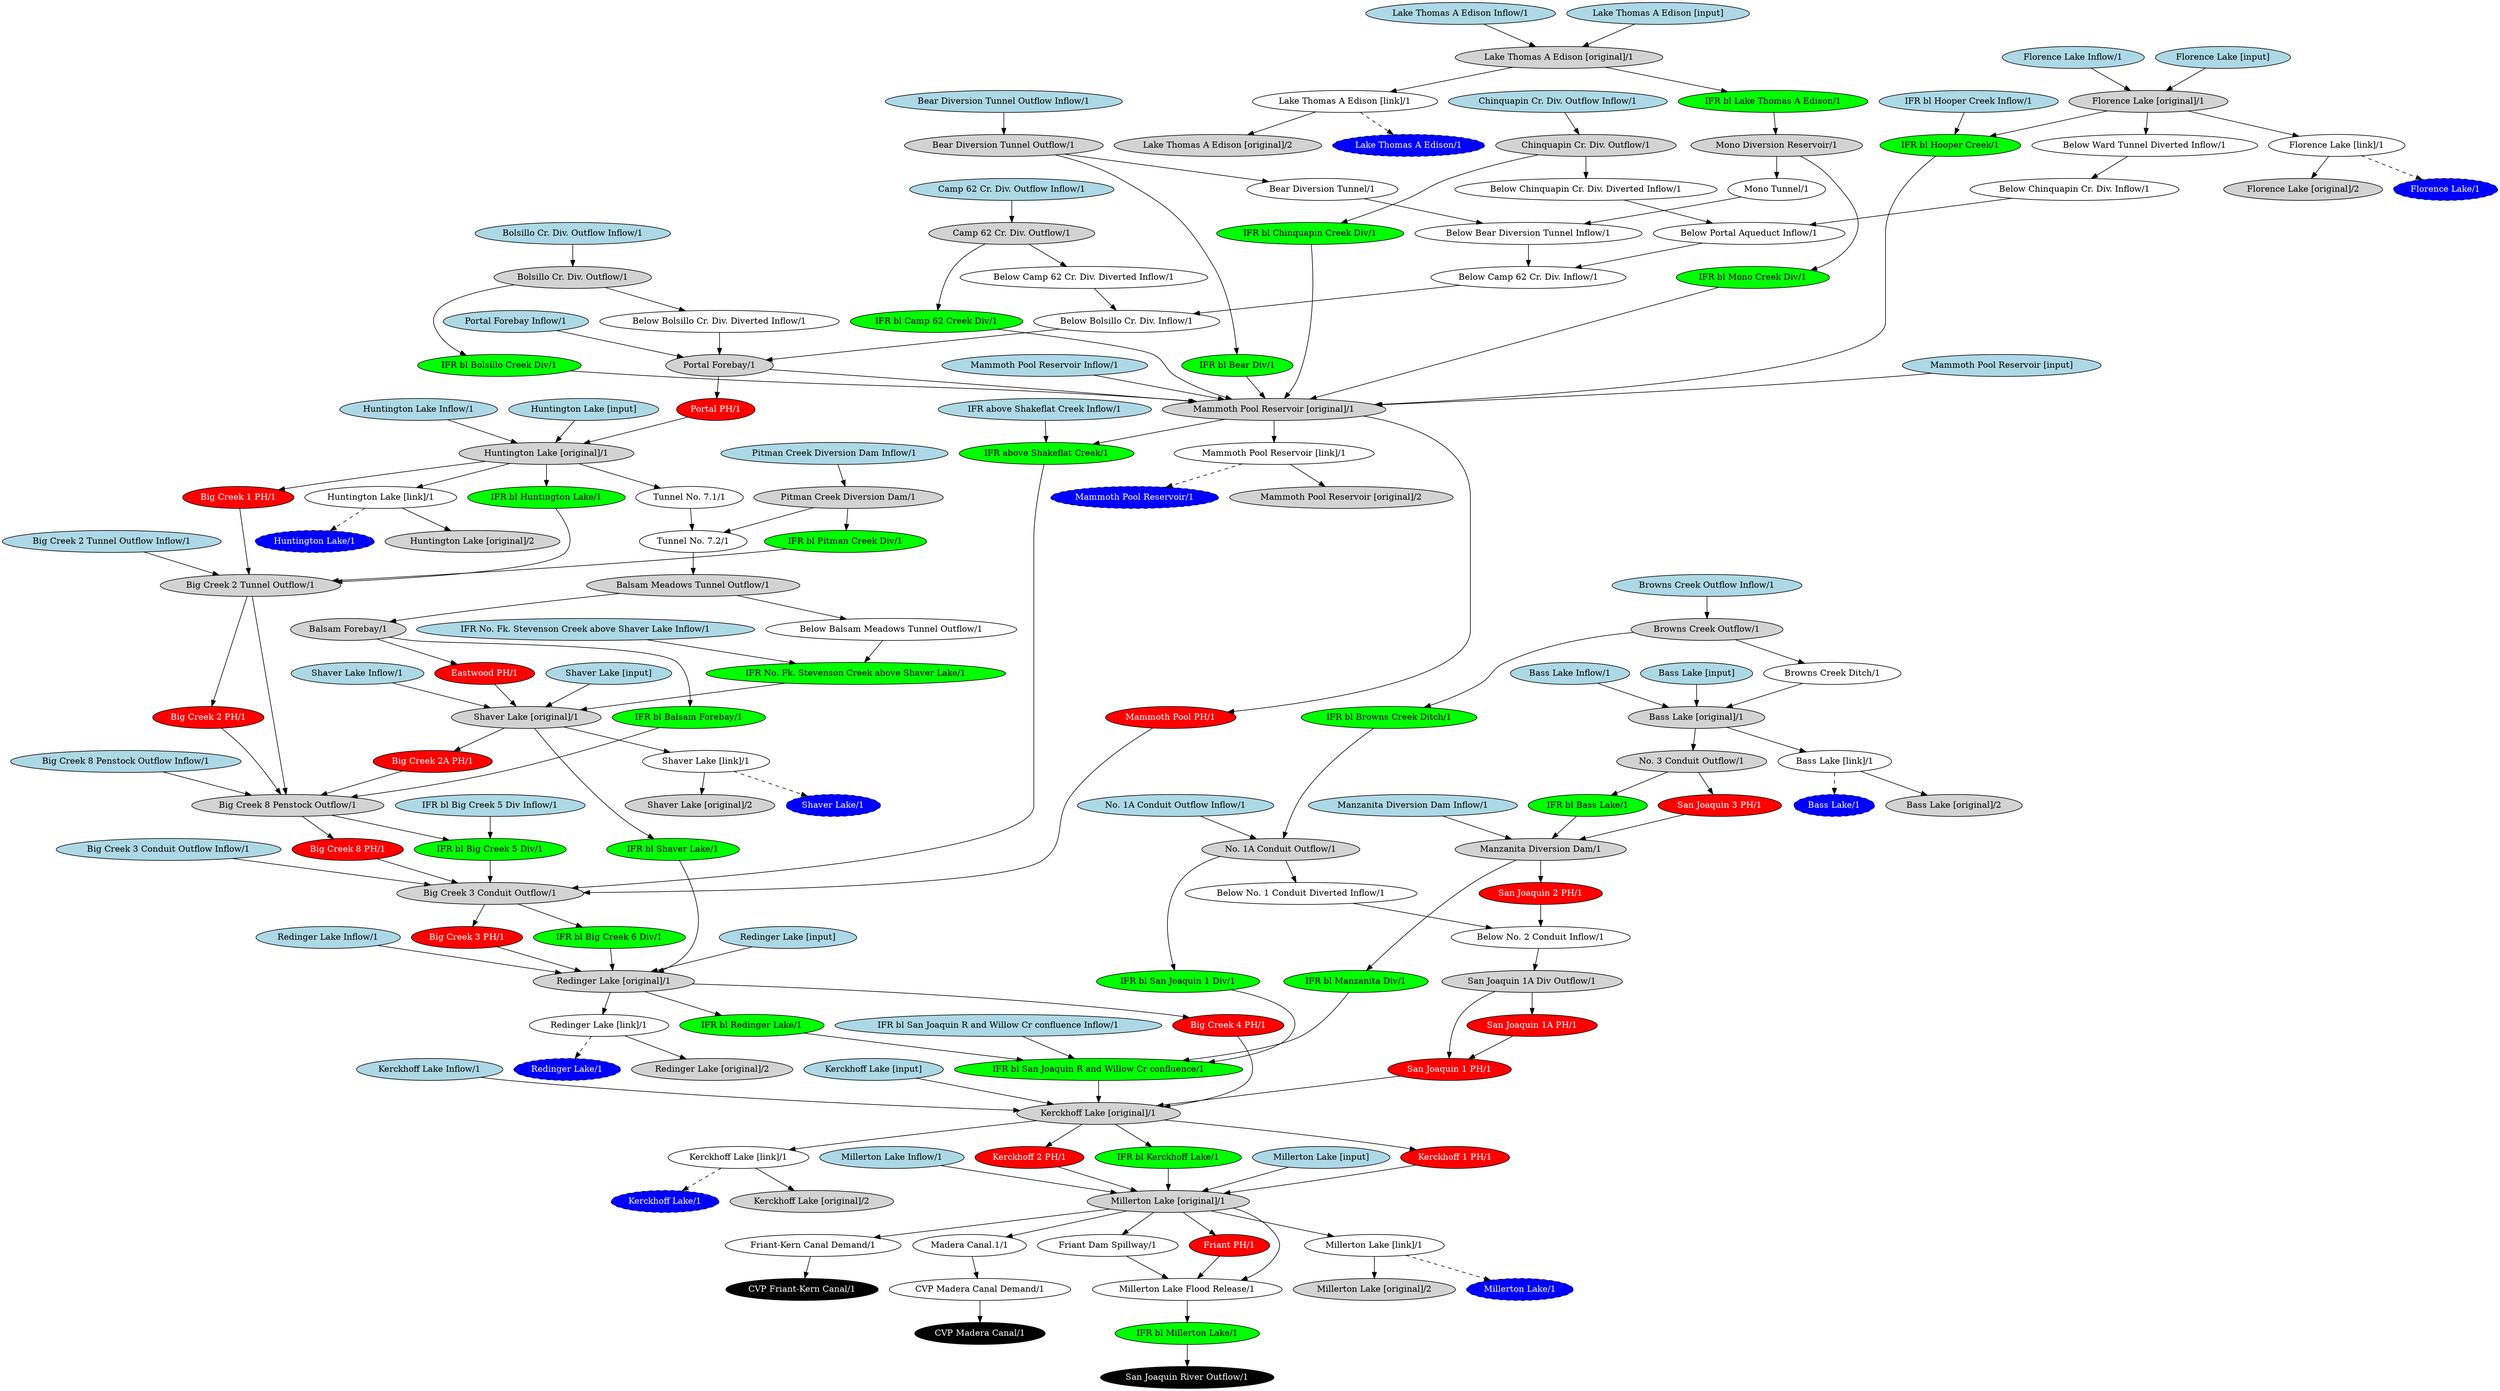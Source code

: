 // upper_san_joaquin
digraph upper_san_joaquin {
	"No. 1A Conduit Outflow Inflow/1" [fillcolor=lightblue fontcolor=black shape=oval style=filled]
	"Manzanita Diversion Dam Inflow/1" [fillcolor=lightblue fontcolor=black shape=oval style=filled]
	"Millerton Lake Inflow/1" [fillcolor=lightblue fontcolor=black shape=oval style=filled]
	"Kerckhoff Lake Inflow/1" [fillcolor=lightblue fontcolor=black shape=oval style=filled]
	"Browns Creek Outflow Inflow/1" [fillcolor=lightblue fontcolor=black shape=oval style=filled]
	"Bass Lake Inflow/1" [fillcolor=lightblue fontcolor=black shape=oval style=filled]
	"Redinger Lake Inflow/1" [fillcolor=lightblue fontcolor=black shape=oval style=filled]
	"Shaver Lake Inflow/1" [fillcolor=lightblue fontcolor=black shape=oval style=filled]
	"Big Creek 3 Conduit Outflow Inflow/1" [fillcolor=lightblue fontcolor=black shape=oval style=filled]
	"IFR above Shakeflat Creek Inflow/1" [fillcolor=lightblue fontcolor=black shape=oval style=filled]
	"Mammoth Pool Reservoir Inflow/1" [fillcolor=lightblue fontcolor=black shape=oval style=filled]
	"Big Creek 8 Penstock Outflow Inflow/1" [fillcolor=lightblue fontcolor=black shape=oval style=filled]
	"Big Creek 2 Tunnel Outflow Inflow/1" [fillcolor=lightblue fontcolor=black shape=oval style=filled]
	"Huntington Lake Inflow/1" [fillcolor=lightblue fontcolor=black shape=oval style=filled]
	"Lake Thomas A Edison Inflow/1" [fillcolor=lightblue fontcolor=black shape=oval style=filled]
	"Portal Forebay Inflow/1" [fillcolor=lightblue fontcolor=black shape=oval style=filled]
	"Bolsillo Cr. Div. Outflow Inflow/1" [fillcolor=lightblue fontcolor=black shape=oval style=filled]
	"Camp 62 Cr. Div. Outflow Inflow/1" [fillcolor=lightblue fontcolor=black shape=oval style=filled]
	"Chinquapin Cr. Div. Outflow Inflow/1" [fillcolor=lightblue fontcolor=black shape=oval style=filled]
	"IFR bl Hooper Creek Inflow/1" [fillcolor=lightblue fontcolor=black shape=oval style=filled]
	"Florence Lake Inflow/1" [fillcolor=lightblue fontcolor=black shape=oval style=filled]
	"IFR No. Fk. Stevenson Creek above Shaver Lake Inflow/1" [fillcolor=lightblue fontcolor=black shape=oval style=filled]
	"IFR bl Big Creek 5 Div Inflow/1" [fillcolor=lightblue fontcolor=black shape=oval style=filled]
	"Bear Diversion Tunnel Outflow Inflow/1" [fillcolor=lightblue fontcolor=black shape=oval style=filled]
	"Pitman Creek Diversion Dam Inflow/1" [fillcolor=lightblue fontcolor=black shape=oval style=filled]
	"IFR bl San Joaquin R and Willow Cr confluence Inflow/1" [fillcolor=lightblue fontcolor=black shape=oval style=filled]
	"Bear Diversion Tunnel/1" [fillcolor=white fontcolor=black shape=oval style=filled]
	"Below Balsam Meadows Tunnel Outflow/1" [fillcolor=white fontcolor=black shape=oval style=filled]
	"Below Bear Diversion Tunnel Inflow/1" [fillcolor=white fontcolor=black shape=oval style=filled]
	"Below Bolsillo Cr. Div. Diverted Inflow/1" [fillcolor=white fontcolor=black shape=oval style=filled]
	"Below Bolsillo Cr. Div. Inflow/1" [fillcolor=white fontcolor=black shape=oval style=filled]
	"Below Camp 62 Cr. Div. Diverted Inflow/1" [fillcolor=white fontcolor=black shape=oval style=filled]
	"Below Camp 62 Cr. Div. Inflow/1" [fillcolor=white fontcolor=black shape=oval style=filled]
	"Below Chinquapin Cr. Div. Diverted Inflow/1" [fillcolor=white fontcolor=black shape=oval style=filled]
	"Below Chinquapin Cr. Div. Inflow/1" [fillcolor=white fontcolor=black shape=oval style=filled]
	"Below No. 1 Conduit Diverted Inflow/1" [fillcolor=white fontcolor=black shape=oval style=filled]
	"Below No. 2 Conduit Inflow/1" [fillcolor=white fontcolor=black shape=oval style=filled]
	"Below Portal Aqueduct Inflow/1" [fillcolor=white fontcolor=black shape=oval style=filled]
	"Below Ward Tunnel Diverted Inflow/1" [fillcolor=white fontcolor=black shape=oval style=filled]
	"Browns Creek Ditch/1" [fillcolor=white fontcolor=black shape=oval style=filled]
	"Friant-Kern Canal Demand/1" [fillcolor=white fontcolor=black shape=oval style=filled]
	"Madera Canal.1/1" [fillcolor=white fontcolor=black shape=oval style=filled]
	"Mono Tunnel/1" [fillcolor=white fontcolor=black shape=oval style=filled]
	"Tunnel No. 7.1/1" [fillcolor=white fontcolor=black shape=oval style=filled]
	"Tunnel No. 7.2/1" [fillcolor=white fontcolor=black shape=oval style=filled]
	"Balsam Forebay/1" [fillcolor=lightgrey fontcolor=black shape=oval style=filled]
	"Balsam Meadows Tunnel Outflow/1" [fillcolor=lightgrey fontcolor=black shape=oval style=filled]
	"Bass Lake [original]/1" [fillcolor=lightgrey fontcolor=black shape=oval style=filled]
	"Bass Lake [input]" [fillcolor=lightblue fontcolor=black shape=oval style=filled]
	"Bass Lake [link]/1" [fillcolor=white fontcolor=black shape=oval style=filled]
	"Bass Lake/1" [fillcolor=blue fontcolor=white shape=oval style="filled,dashed"]
	"Bass Lake [link]/1" -> "Bass Lake/1" [style=dashed]
	"Bass Lake [original]/2" [fillcolor=lightgrey fontcolor=black shape=oval style=filled]
	"Bear Diversion Tunnel Outflow/1" [fillcolor=lightgrey fontcolor=black shape=oval style=filled]
	"Big Creek 1 PH/1" [fillcolor=red fontcolor=white shape=oval style=filled]
	"Big Creek 2 PH/1" [fillcolor=red fontcolor=white shape=oval style=filled]
	"Big Creek 2 Tunnel Outflow/1" [fillcolor=lightgrey fontcolor=black shape=oval style=filled]
	"Big Creek 2A PH/1" [fillcolor=red fontcolor=white shape=oval style=filled]
	"Big Creek 3 Conduit Outflow/1" [fillcolor=lightgrey fontcolor=black shape=oval style=filled]
	"Big Creek 3 PH/1" [fillcolor=red fontcolor=white shape=oval style=filled]
	"Big Creek 4 PH/1" [fillcolor=red fontcolor=white shape=oval style=filled]
	"Big Creek 8 Penstock Outflow/1" [fillcolor=lightgrey fontcolor=black shape=oval style=filled]
	"Big Creek 8 PH/1" [fillcolor=red fontcolor=white shape=oval style=filled]
	"Bolsillo Cr. Div. Outflow/1" [fillcolor=lightgrey fontcolor=black shape=oval style=filled]
	"Browns Creek Outflow/1" [fillcolor=lightgrey fontcolor=black shape=oval style=filled]
	"Camp 62 Cr. Div. Outflow/1" [fillcolor=lightgrey fontcolor=black shape=oval style=filled]
	"Chinquapin Cr. Div. Outflow/1" [fillcolor=lightgrey fontcolor=black shape=oval style=filled]
	"CVP Friant-Kern Canal/1" [fillcolor=black fontcolor=white shape=oval style=filled]
	"CVP Madera Canal/1" [fillcolor=black fontcolor=white shape=oval style=filled]
	"CVP Madera Canal Demand/1" [fillcolor=white fontcolor=black shape=oval style=filled]
	"Eastwood PH/1" [fillcolor=red fontcolor=white shape=oval style=filled]
	"Florence Lake [original]/1" [fillcolor=lightgrey fontcolor=black shape=oval style=filled]
	"Florence Lake [input]" [fillcolor=lightblue fontcolor=black shape=oval style=filled]
	"Florence Lake [link]/1" [fillcolor=white fontcolor=black shape=oval style=filled]
	"Florence Lake/1" [fillcolor=blue fontcolor=white shape=oval style="filled,dashed"]
	"Florence Lake [link]/1" -> "Florence Lake/1" [style=dashed]
	"Florence Lake [original]/2" [fillcolor=lightgrey fontcolor=black shape=oval style=filled]
	"Friant Dam Spillway/1" [fillcolor=white fontcolor=black shape=oval style=filled]
	"Millerton Lake Flood Release/1" [fillcolor=white fontcolor=black shape=oval style=filled]
	"Friant PH/1" [fillcolor=red fontcolor=white shape=oval style=filled]
	"Huntington Lake [original]/1" [fillcolor=lightgrey fontcolor=black shape=oval style=filled]
	"Huntington Lake [input]" [fillcolor=lightblue fontcolor=black shape=oval style=filled]
	"Huntington Lake [link]/1" [fillcolor=white fontcolor=black shape=oval style=filled]
	"Huntington Lake/1" [fillcolor=blue fontcolor=white shape=oval style="filled,dashed"]
	"Huntington Lake [link]/1" -> "Huntington Lake/1" [style=dashed]
	"Huntington Lake [original]/2" [fillcolor=lightgrey fontcolor=black shape=oval style=filled]
	"IFR above Shakeflat Creek/1" [fillcolor=green fontcolor=black shape=oval style=filled]
	"IFR bl Balsam Forebay/1" [fillcolor=green fontcolor=black shape=oval style=filled]
	"IFR bl Bass Lake/1" [fillcolor=green fontcolor=black shape=oval style=filled]
	"IFR bl Bear Div/1" [fillcolor=green fontcolor=black shape=oval style=filled]
	"IFR bl Big Creek 5 Div/1" [fillcolor=green fontcolor=black shape=oval style=filled]
	"IFR bl Big Creek 6 Div/1" [fillcolor=green fontcolor=black shape=oval style=filled]
	"IFR bl Bolsillo Creek Div/1" [fillcolor=green fontcolor=black shape=oval style=filled]
	"IFR bl Browns Creek Ditch/1" [fillcolor=green fontcolor=black shape=oval style=filled]
	"IFR bl Camp 62 Creek Div/1" [fillcolor=green fontcolor=black shape=oval style=filled]
	"IFR bl Chinquapin Creek Div/1" [fillcolor=green fontcolor=black shape=oval style=filled]
	"IFR bl Hooper Creek/1" [fillcolor=green fontcolor=black shape=oval style=filled]
	"IFR bl Huntington Lake/1" [fillcolor=green fontcolor=black shape=oval style=filled]
	"IFR bl Kerckhoff Lake/1" [fillcolor=green fontcolor=black shape=oval style=filled]
	"IFR bl Lake Thomas A Edison/1" [fillcolor=green fontcolor=black shape=oval style=filled]
	"IFR bl Manzanita Div/1" [fillcolor=green fontcolor=black shape=oval style=filled]
	"IFR bl Millerton Lake/1" [fillcolor=green fontcolor=black shape=oval style=filled]
	"IFR bl Mono Creek Div/1" [fillcolor=green fontcolor=black shape=oval style=filled]
	"IFR bl Pitman Creek Div/1" [fillcolor=green fontcolor=black shape=oval style=filled]
	"IFR bl Redinger Lake/1" [fillcolor=green fontcolor=black shape=oval style=filled]
	"IFR bl San Joaquin 1 Div/1" [fillcolor=green fontcolor=black shape=oval style=filled]
	"IFR bl San Joaquin R and Willow Cr confluence/1" [fillcolor=green fontcolor=black shape=oval style=filled]
	"IFR bl Shaver Lake/1" [fillcolor=green fontcolor=black shape=oval style=filled]
	"IFR No. Fk. Stevenson Creek above Shaver Lake/1" [fillcolor=green fontcolor=black shape=oval style=filled]
	"Kerckhoff 1 PH/1" [fillcolor=red fontcolor=white shape=oval style=filled]
	"Kerckhoff 2 PH/1" [fillcolor=red fontcolor=white shape=oval style=filled]
	"Kerckhoff Lake [original]/1" [fillcolor=lightgrey fontcolor=black shape=oval style=filled]
	"Kerckhoff Lake [input]" [fillcolor=lightblue fontcolor=black shape=oval style=filled]
	"Kerckhoff Lake [link]/1" [fillcolor=white fontcolor=black shape=oval style=filled]
	"Kerckhoff Lake/1" [fillcolor=blue fontcolor=white shape=oval style="filled,dashed"]
	"Kerckhoff Lake [link]/1" -> "Kerckhoff Lake/1" [style=dashed]
	"Kerckhoff Lake [original]/2" [fillcolor=lightgrey fontcolor=black shape=oval style=filled]
	"Lake Thomas A Edison [original]/1" [fillcolor=lightgrey fontcolor=black shape=oval style=filled]
	"Lake Thomas A Edison [input]" [fillcolor=lightblue fontcolor=black shape=oval style=filled]
	"Lake Thomas A Edison [link]/1" [fillcolor=white fontcolor=black shape=oval style=filled]
	"Lake Thomas A Edison/1" [fillcolor=blue fontcolor=white shape=oval style="filled,dashed"]
	"Lake Thomas A Edison [link]/1" -> "Lake Thomas A Edison/1" [style=dashed]
	"Lake Thomas A Edison [original]/2" [fillcolor=lightgrey fontcolor=black shape=oval style=filled]
	"Mammoth Pool PH/1" [fillcolor=red fontcolor=white shape=oval style=filled]
	"Mammoth Pool Reservoir [original]/1" [fillcolor=lightgrey fontcolor=black shape=oval style=filled]
	"Mammoth Pool Reservoir [input]" [fillcolor=lightblue fontcolor=black shape=oval style=filled]
	"Mammoth Pool Reservoir [link]/1" [fillcolor=white fontcolor=black shape=oval style=filled]
	"Mammoth Pool Reservoir/1" [fillcolor=blue fontcolor=white shape=oval style="filled,dashed"]
	"Mammoth Pool Reservoir [link]/1" -> "Mammoth Pool Reservoir/1" [style=dashed]
	"Mammoth Pool Reservoir [original]/2" [fillcolor=lightgrey fontcolor=black shape=oval style=filled]
	"Manzanita Diversion Dam/1" [fillcolor=lightgrey fontcolor=black shape=oval style=filled]
	"Millerton Lake [original]/1" [fillcolor=lightgrey fontcolor=black shape=oval style=filled]
	"Millerton Lake [input]" [fillcolor=lightblue fontcolor=black shape=oval style=filled]
	"Millerton Lake [link]/1" [fillcolor=white fontcolor=black shape=oval style=filled]
	"Millerton Lake/1" [fillcolor=blue fontcolor=white shape=oval style="filled,dashed"]
	"Millerton Lake [link]/1" -> "Millerton Lake/1" [style=dashed]
	"Millerton Lake [original]/2" [fillcolor=lightgrey fontcolor=black shape=oval style=filled]
	"Mono Diversion Reservoir/1" [fillcolor=lightgrey fontcolor=black shape=oval style=filled]
	"No. 1A Conduit Outflow/1" [fillcolor=lightgrey fontcolor=black shape=oval style=filled]
	"No. 3 Conduit Outflow/1" [fillcolor=lightgrey fontcolor=black shape=oval style=filled]
	"Pitman Creek Diversion Dam/1" [fillcolor=lightgrey fontcolor=black shape=oval style=filled]
	"Portal Forebay/1" [fillcolor=lightgrey fontcolor=black shape=oval style=filled]
	"Portal PH/1" [fillcolor=red fontcolor=white shape=oval style=filled]
	"Redinger Lake [original]/1" [fillcolor=lightgrey fontcolor=black shape=oval style=filled]
	"Redinger Lake [input]" [fillcolor=lightblue fontcolor=black shape=oval style=filled]
	"Redinger Lake [link]/1" [fillcolor=white fontcolor=black shape=oval style=filled]
	"Redinger Lake/1" [fillcolor=blue fontcolor=white shape=oval style="filled,dashed"]
	"Redinger Lake [link]/1" -> "Redinger Lake/1" [style=dashed]
	"Redinger Lake [original]/2" [fillcolor=lightgrey fontcolor=black shape=oval style=filled]
	"San Joaquin 1 PH/1" [fillcolor=red fontcolor=white shape=oval style=filled]
	"San Joaquin 1A Div Outflow/1" [fillcolor=lightgrey fontcolor=black shape=oval style=filled]
	"San Joaquin 1A PH/1" [fillcolor=red fontcolor=white shape=oval style=filled]
	"San Joaquin 2 PH/1" [fillcolor=red fontcolor=white shape=oval style=filled]
	"San Joaquin 3 PH/1" [fillcolor=red fontcolor=white shape=oval style=filled]
	"San Joaquin River Outflow/1" [fillcolor=black fontcolor=white shape=oval style=filled]
	"Shaver Lake [original]/1" [fillcolor=lightgrey fontcolor=black shape=oval style=filled]
	"Shaver Lake [input]" [fillcolor=lightblue fontcolor=black shape=oval style=filled]
	"Shaver Lake [link]/1" [fillcolor=white fontcolor=black shape=oval style=filled]
	"Shaver Lake/1" [fillcolor=blue fontcolor=white shape=oval style="filled,dashed"]
	"Shaver Lake [link]/1" -> "Shaver Lake/1" [style=dashed]
	"Shaver Lake [original]/2" [fillcolor=lightgrey fontcolor=black shape=oval style=filled]
	"Bass Lake [input]" -> "Bass Lake [original]/1"
	"Bass Lake [original]/1" -> "Bass Lake [link]/1"
	"Bass Lake [link]/1" -> "Bass Lake [original]/2"
	"Florence Lake [input]" -> "Florence Lake [original]/1"
	"Florence Lake [original]/1" -> "Florence Lake [link]/1"
	"Florence Lake [link]/1" -> "Florence Lake [original]/2"
	"Huntington Lake [input]" -> "Huntington Lake [original]/1"
	"Huntington Lake [original]/1" -> "Huntington Lake [link]/1"
	"Huntington Lake [link]/1" -> "Huntington Lake [original]/2"
	"Kerckhoff Lake [input]" -> "Kerckhoff Lake [original]/1"
	"Kerckhoff Lake [original]/1" -> "Kerckhoff Lake [link]/1"
	"Kerckhoff Lake [link]/1" -> "Kerckhoff Lake [original]/2"
	"Lake Thomas A Edison [input]" -> "Lake Thomas A Edison [original]/1"
	"Lake Thomas A Edison [original]/1" -> "Lake Thomas A Edison [link]/1"
	"Lake Thomas A Edison [link]/1" -> "Lake Thomas A Edison [original]/2"
	"Mammoth Pool Reservoir [input]" -> "Mammoth Pool Reservoir [original]/1"
	"Mammoth Pool Reservoir [original]/1" -> "Mammoth Pool Reservoir [link]/1"
	"Mammoth Pool Reservoir [link]/1" -> "Mammoth Pool Reservoir [original]/2"
	"Millerton Lake [input]" -> "Millerton Lake [original]/1"
	"Millerton Lake [original]/1" -> "Millerton Lake [link]/1"
	"Millerton Lake [link]/1" -> "Millerton Lake [original]/2"
	"Redinger Lake [input]" -> "Redinger Lake [original]/1"
	"Redinger Lake [original]/1" -> "Redinger Lake [link]/1"
	"Redinger Lake [link]/1" -> "Redinger Lake [original]/2"
	"Shaver Lake [input]" -> "Shaver Lake [original]/1"
	"Shaver Lake [original]/1" -> "Shaver Lake [link]/1"
	"Shaver Lake [link]/1" -> "Shaver Lake [original]/2"
	"Balsam Meadows Tunnel Outflow/1" -> "Below Balsam Meadows Tunnel Outflow/1"
	"Bolsillo Cr. Div. Outflow/1" -> "Below Bolsillo Cr. Div. Diverted Inflow/1"
	"Camp 62 Cr. Div. Outflow/1" -> "Below Camp 62 Cr. Div. Diverted Inflow/1"
	"Chinquapin Cr. Div. Outflow/1" -> "Below Chinquapin Cr. Div. Diverted Inflow/1"
	"No. 1A Conduit Outflow Inflow/1" -> "No. 1A Conduit Outflow/1"
	"Manzanita Diversion Dam Inflow/1" -> "Manzanita Diversion Dam/1"
	"No. 1A Conduit Outflow/1" -> "Below No. 1 Conduit Diverted Inflow/1"
	"Below No. 2 Conduit Inflow/1" -> "San Joaquin 1A Div Outflow/1"
	"Florence Lake [original]/1" -> "Below Ward Tunnel Diverted Inflow/1"
	"Millerton Lake [original]/1" -> "Madera Canal.1/1"
	"Madera Canal.1/1" -> "CVP Madera Canal Demand/1"
	"Huntington Lake [original]/1" -> "Tunnel No. 7.1/1"
	"Tunnel No. 7.2/1" -> "Balsam Meadows Tunnel Outflow/1"
	"Balsam Meadows Tunnel Outflow/1" -> "Balsam Forebay/1"
	"Balsam Forebay/1" -> "IFR bl Balsam Forebay/1"
	"Big Creek 2 Tunnel Outflow/1" -> "Big Creek 2 PH/1"
	"Big Creek 3 Conduit Outflow/1" -> "Big Creek 3 PH/1"
	"Redinger Lake [original]/1" -> "Big Creek 4 PH/1"
	"Big Creek 8 Penstock Outflow/1" -> "Big Creek 8 PH/1"
	"Bolsillo Cr. Div. Outflow/1" -> "IFR bl Bolsillo Creek Div/1"
	"Browns Creek Outflow/1" -> "IFR bl Browns Creek Ditch/1"
	"Camp 62 Cr. Div. Outflow/1" -> "IFR bl Camp 62 Creek Div/1"
	"Chinquapin Cr. Div. Outflow/1" -> "IFR bl Chinquapin Creek Div/1"
	"Huntington Lake [original]/1" -> "IFR bl Huntington Lake/1"
	"No. 3 Conduit Outflow/1" -> "IFR bl Bass Lake/1"
	"Bear Diversion Tunnel Outflow/1" -> "IFR bl Bear Div/1"
	"IFR bl Browns Creek Ditch/1" -> "No. 1A Conduit Outflow/1"
	"Mono Diversion Reservoir/1" -> "IFR bl Mono Creek Div/1"
	"Pitman Creek Diversion Dam/1" -> "IFR bl Pitman Creek Div/1"
	"Kerckhoff Lake [original]/1" -> "Kerckhoff 1 PH/1"
	"Kerckhoff Lake [original]/1" -> "IFR bl Kerckhoff Lake/1"
	"Kerckhoff Lake [original]/1" -> "Kerckhoff 2 PH/1"
	"Lake Thomas A Edison [original]/1" -> "IFR bl Lake Thomas A Edison/1"
	"Mammoth Pool Reservoir [original]/1" -> "Mammoth Pool PH/1"
	"Manzanita Diversion Dam/1" -> "San Joaquin 2 PH/1"
	"Bass Lake [original]/1" -> "No. 3 Conduit Outflow/1"
	"No. 1A Conduit Outflow/1" -> "IFR bl San Joaquin 1 Div/1"
	"Shaver Lake [original]/1" -> "Big Creek 2A PH/1"
	"Portal Forebay/1" -> "Portal PH/1"
	"San Joaquin 1A Div Outflow/1" -> "San Joaquin 1A PH/1"
	"Shaver Lake [original]/1" -> "IFR bl Shaver Lake/1"
	"Big Creek 3 Conduit Outflow/1" -> "IFR bl Big Creek 6 Div/1"
	"Redinger Lake [original]/1" -> "IFR bl Redinger Lake/1"
	"Balsam Forebay/1" -> "Eastwood PH/1"
	"Millerton Lake [original]/1" -> "Friant-Kern Canal Demand/1"
	"Manzanita Diversion Dam/1" -> "IFR bl Manzanita Div/1"
	"Millerton Lake [original]/1" -> "Friant PH/1"
	"Millerton Lake [original]/1" -> "Friant Dam Spillway/1"
	"Huntington Lake [original]/1" -> "Big Creek 1 PH/1"
	"Millerton Lake Flood Release/1" -> "IFR bl Millerton Lake/1"
	"Below Bolsillo Cr. Div. Diverted Inflow/1" -> "Portal Forebay/1"
	"Below Bolsillo Cr. Div. Inflow/1" -> "Portal Forebay/1"
	"Browns Creek Ditch/1" -> "Bass Lake [original]/1"
	"Below Camp 62 Cr. Div. Diverted Inflow/1" -> "Below Bolsillo Cr. Div. Inflow/1"
	"Below Camp 62 Cr. Div. Inflow/1" -> "Below Bolsillo Cr. Div. Inflow/1"
	"Below Chinquapin Cr. Div. Diverted Inflow/1" -> "Below Portal Aqueduct Inflow/1"
	"Below Chinquapin Cr. Div. Inflow/1" -> "Below Portal Aqueduct Inflow/1"
	"Bear Diversion Tunnel/1" -> "Below Bear Diversion Tunnel Inflow/1"
	"Mono Tunnel/1" -> "Below Bear Diversion Tunnel Inflow/1"
	"Below No. 1 Conduit Diverted Inflow/1" -> "Below No. 2 Conduit Inflow/1"
	"Below Bear Diversion Tunnel Inflow/1" -> "Below Camp 62 Cr. Div. Inflow/1"
	"Below Portal Aqueduct Inflow/1" -> "Below Camp 62 Cr. Div. Inflow/1"
	"Millerton Lake Inflow/1" -> "Millerton Lake [original]/1"
	"Friant PH/1" -> "Millerton Lake Flood Release/1"
	"Friant Dam Spillway/1" -> "Millerton Lake Flood Release/1"
	"Millerton Lake [original]/1" -> "Millerton Lake Flood Release/1"
	"Tunnel No. 7.1/1" -> "Tunnel No. 7.2/1"
	"Pitman Creek Diversion Dam/1" -> "Tunnel No. 7.2/1"
	"San Joaquin 1A Div Outflow/1" -> "San Joaquin 1 PH/1"
	"Kerckhoff Lake Inflow/1" -> "Kerckhoff Lake [original]/1"
	"Browns Creek Outflow Inflow/1" -> "Browns Creek Outflow/1"
	"Bass Lake Inflow/1" -> "Bass Lake [original]/1"
	"Redinger Lake Inflow/1" -> "Redinger Lake [original]/1"
	"Shaver Lake Inflow/1" -> "Shaver Lake [original]/1"
	"Big Creek 3 Conduit Outflow Inflow/1" -> "Big Creek 3 Conduit Outflow/1"
	"Mammoth Pool Reservoir [original]/1" -> "IFR above Shakeflat Creek/1"
	"IFR above Shakeflat Creek Inflow/1" -> "IFR above Shakeflat Creek/1"
	"Mammoth Pool Reservoir Inflow/1" -> "Mammoth Pool Reservoir [original]/1"
	"Portal Forebay/1" -> "Mammoth Pool Reservoir [original]/1"
	"Big Creek 8 Penstock Outflow Inflow/1" -> "Big Creek 8 Penstock Outflow/1"
	"Big Creek 2 Tunnel Outflow/1" -> "Big Creek 8 Penstock Outflow/1"
	"Big Creek 2 Tunnel Outflow Inflow/1" -> "Big Creek 2 Tunnel Outflow/1"
	"Huntington Lake Inflow/1" -> "Huntington Lake [original]/1"
	"Lake Thomas A Edison Inflow/1" -> "Lake Thomas A Edison [original]/1"
	"Portal Forebay Inflow/1" -> "Portal Forebay/1"
	"Bolsillo Cr. Div. Outflow Inflow/1" -> "Bolsillo Cr. Div. Outflow/1"
	"Camp 62 Cr. Div. Outflow Inflow/1" -> "Camp 62 Cr. Div. Outflow/1"
	"Chinquapin Cr. Div. Outflow Inflow/1" -> "Chinquapin Cr. Div. Outflow/1"
	"IFR bl Hooper Creek Inflow/1" -> "IFR bl Hooper Creek/1"
	"Florence Lake Inflow/1" -> "Florence Lake [original]/1"
	"IFR bl Big Creek 6 Div/1" -> "Redinger Lake [original]/1"
	"Below Balsam Meadows Tunnel Outflow/1" -> "IFR No. Fk. Stevenson Creek above Shaver Lake/1"
	"IFR No. Fk. Stevenson Creek above Shaver Lake Inflow/1" -> "IFR No. Fk. Stevenson Creek above Shaver Lake/1"
	"Big Creek 8 Penstock Outflow/1" -> "IFR bl Big Creek 5 Div/1"
	"IFR bl Big Creek 5 Div Inflow/1" -> "IFR bl Big Creek 5 Div/1"
	"Below Ward Tunnel Diverted Inflow/1" -> "Below Chinquapin Cr. Div. Inflow/1"
	"Florence Lake [original]/1" -> "IFR bl Hooper Creek/1"
	"IFR bl Hooper Creek/1" -> "Mammoth Pool Reservoir [original]/1"
	"Bear Diversion Tunnel Outflow Inflow/1" -> "Bear Diversion Tunnel Outflow/1"
	"Bear Diversion Tunnel Outflow/1" -> "Bear Diversion Tunnel/1"
	"IFR bl Bear Div/1" -> "Mammoth Pool Reservoir [original]/1"
	"IFR bl Chinquapin Creek Div/1" -> "Mammoth Pool Reservoir [original]/1"
	"IFR bl Camp 62 Creek Div/1" -> "Mammoth Pool Reservoir [original]/1"
	"IFR bl Bolsillo Creek Div/1" -> "Mammoth Pool Reservoir [original]/1"
	"IFR bl Lake Thomas A Edison/1" -> "Mono Diversion Reservoir/1"
	"Mono Diversion Reservoir/1" -> "Mono Tunnel/1"
	"IFR bl Mono Creek Div/1" -> "Mammoth Pool Reservoir [original]/1"
	"IFR above Shakeflat Creek/1" -> "Big Creek 3 Conduit Outflow/1"
	"Mammoth Pool PH/1" -> "Big Creek 3 Conduit Outflow/1"
	"Portal PH/1" -> "Huntington Lake [original]/1"
	"IFR bl Huntington Lake/1" -> "Big Creek 2 Tunnel Outflow/1"
	"Pitman Creek Diversion Dam Inflow/1" -> "Pitman Creek Diversion Dam/1"
	"IFR bl Pitman Creek Div/1" -> "Big Creek 2 Tunnel Outflow/1"
	"Big Creek 1 PH/1" -> "Big Creek 2 Tunnel Outflow/1"
	"Eastwood PH/1" -> "Shaver Lake [original]/1"
	"IFR bl Balsam Forebay/1" -> "Big Creek 8 Penstock Outflow/1"
	"Big Creek 2 PH/1" -> "Big Creek 8 Penstock Outflow/1"
	"Big Creek 2A PH/1" -> "Big Creek 8 Penstock Outflow/1"
	"IFR bl Big Creek 5 Div/1" -> "Big Creek 3 Conduit Outflow/1"
	"Big Creek 8 PH/1" -> "Big Creek 3 Conduit Outflow/1"
	"IFR No. Fk. Stevenson Creek above Shaver Lake/1" -> "Shaver Lake [original]/1"
	"IFR bl Shaver Lake/1" -> "Redinger Lake [original]/1"
	"Big Creek 3 PH/1" -> "Redinger Lake [original]/1"
	"Browns Creek Outflow/1" -> "Browns Creek Ditch/1"
	"No. 3 Conduit Outflow/1" -> "San Joaquin 3 PH/1"
	"IFR bl Bass Lake/1" -> "Manzanita Diversion Dam/1"
	"San Joaquin 3 PH/1" -> "Manzanita Diversion Dam/1"
	"San Joaquin 2 PH/1" -> "Below No. 2 Conduit Inflow/1"
	"San Joaquin 1A PH/1" -> "San Joaquin 1 PH/1"
	"IFR bl Kerckhoff Lake/1" -> "Millerton Lake [original]/1"
	"Kerckhoff 1 PH/1" -> "Millerton Lake [original]/1"
	"Kerckhoff 2 PH/1" -> "Millerton Lake [original]/1"
	"CVP Madera Canal Demand/1" -> "CVP Madera Canal/1"
	"Friant-Kern Canal Demand/1" -> "CVP Friant-Kern Canal/1"
	"IFR bl Millerton Lake/1" -> "San Joaquin River Outflow/1"
	"IFR bl Redinger Lake/1" -> "IFR bl San Joaquin R and Willow Cr confluence/1"
	"IFR bl San Joaquin R and Willow Cr confluence Inflow/1" -> "IFR bl San Joaquin R and Willow Cr confluence/1"
	"IFR bl San Joaquin 1 Div/1" -> "IFR bl San Joaquin R and Willow Cr confluence/1"
	"IFR bl Manzanita Div/1" -> "IFR bl San Joaquin R and Willow Cr confluence/1"
	"IFR bl San Joaquin R and Willow Cr confluence/1" -> "Kerckhoff Lake [original]/1"
	"Big Creek 4 PH/1" -> "Kerckhoff Lake [original]/1"
	"San Joaquin 1 PH/1" -> "Kerckhoff Lake [original]/1"
}
